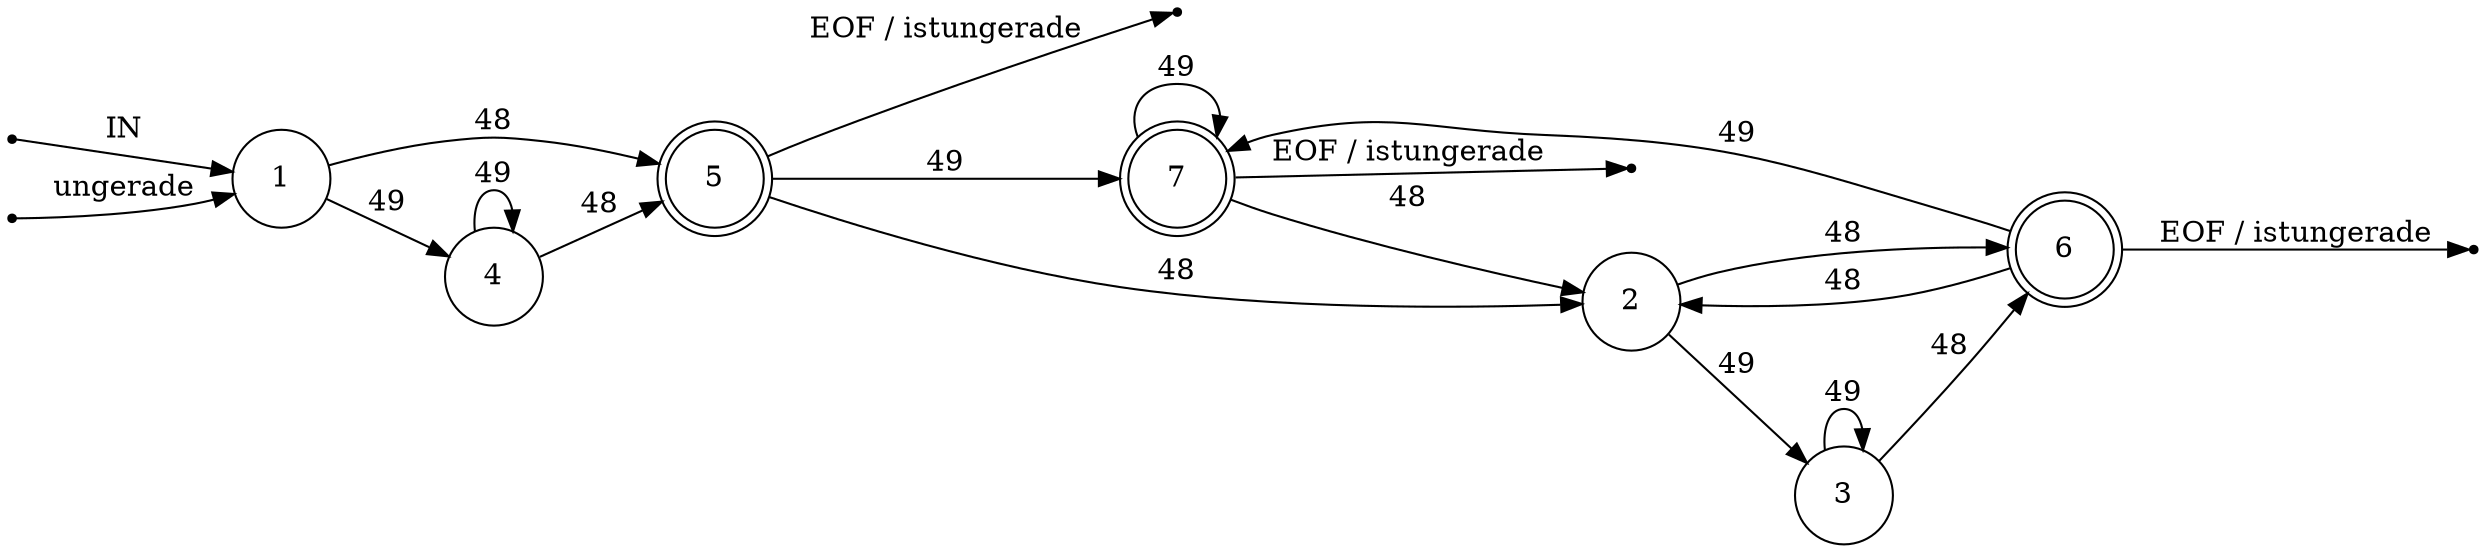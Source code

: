 digraph ungerade {
	rankdir=LR;
	node [ shape = point ];
	ENTRY;
	en_1;
	eof_5;
	eof_6;
	eof_7;
	node [ shape = circle, height = 0.2 ];
	node [ fixedsize = true, height = 0.65, shape = doublecircle ];
	5;
	6;
	7;
	node [ shape = circle ];
	1 -> 5 [ label = "48" ];
	1 -> 4 [ label = "49" ];
	2 -> 6 [ label = "48" ];
	2 -> 3 [ label = "49" ];
	3 -> 6 [ label = "48" ];
	3 -> 3 [ label = "49" ];
	4 -> 5 [ label = "48" ];
	4 -> 4 [ label = "49" ];
	5 -> 2 [ label = "48" ];
	5 -> 7 [ label = "49" ];
	6 -> 2 [ label = "48" ];
	6 -> 7 [ label = "49" ];
	7 -> 2 [ label = "48" ];
	7 -> 7 [ label = "49" ];
	ENTRY -> 1 [ label = "IN" ];
	en_1 -> 1 [ label = "ungerade" ];
	5 -> eof_5 [ label = "EOF / istungerade" ];
	6 -> eof_6 [ label = "EOF / istungerade" ];
	7 -> eof_7 [ label = "EOF / istungerade" ];
}
